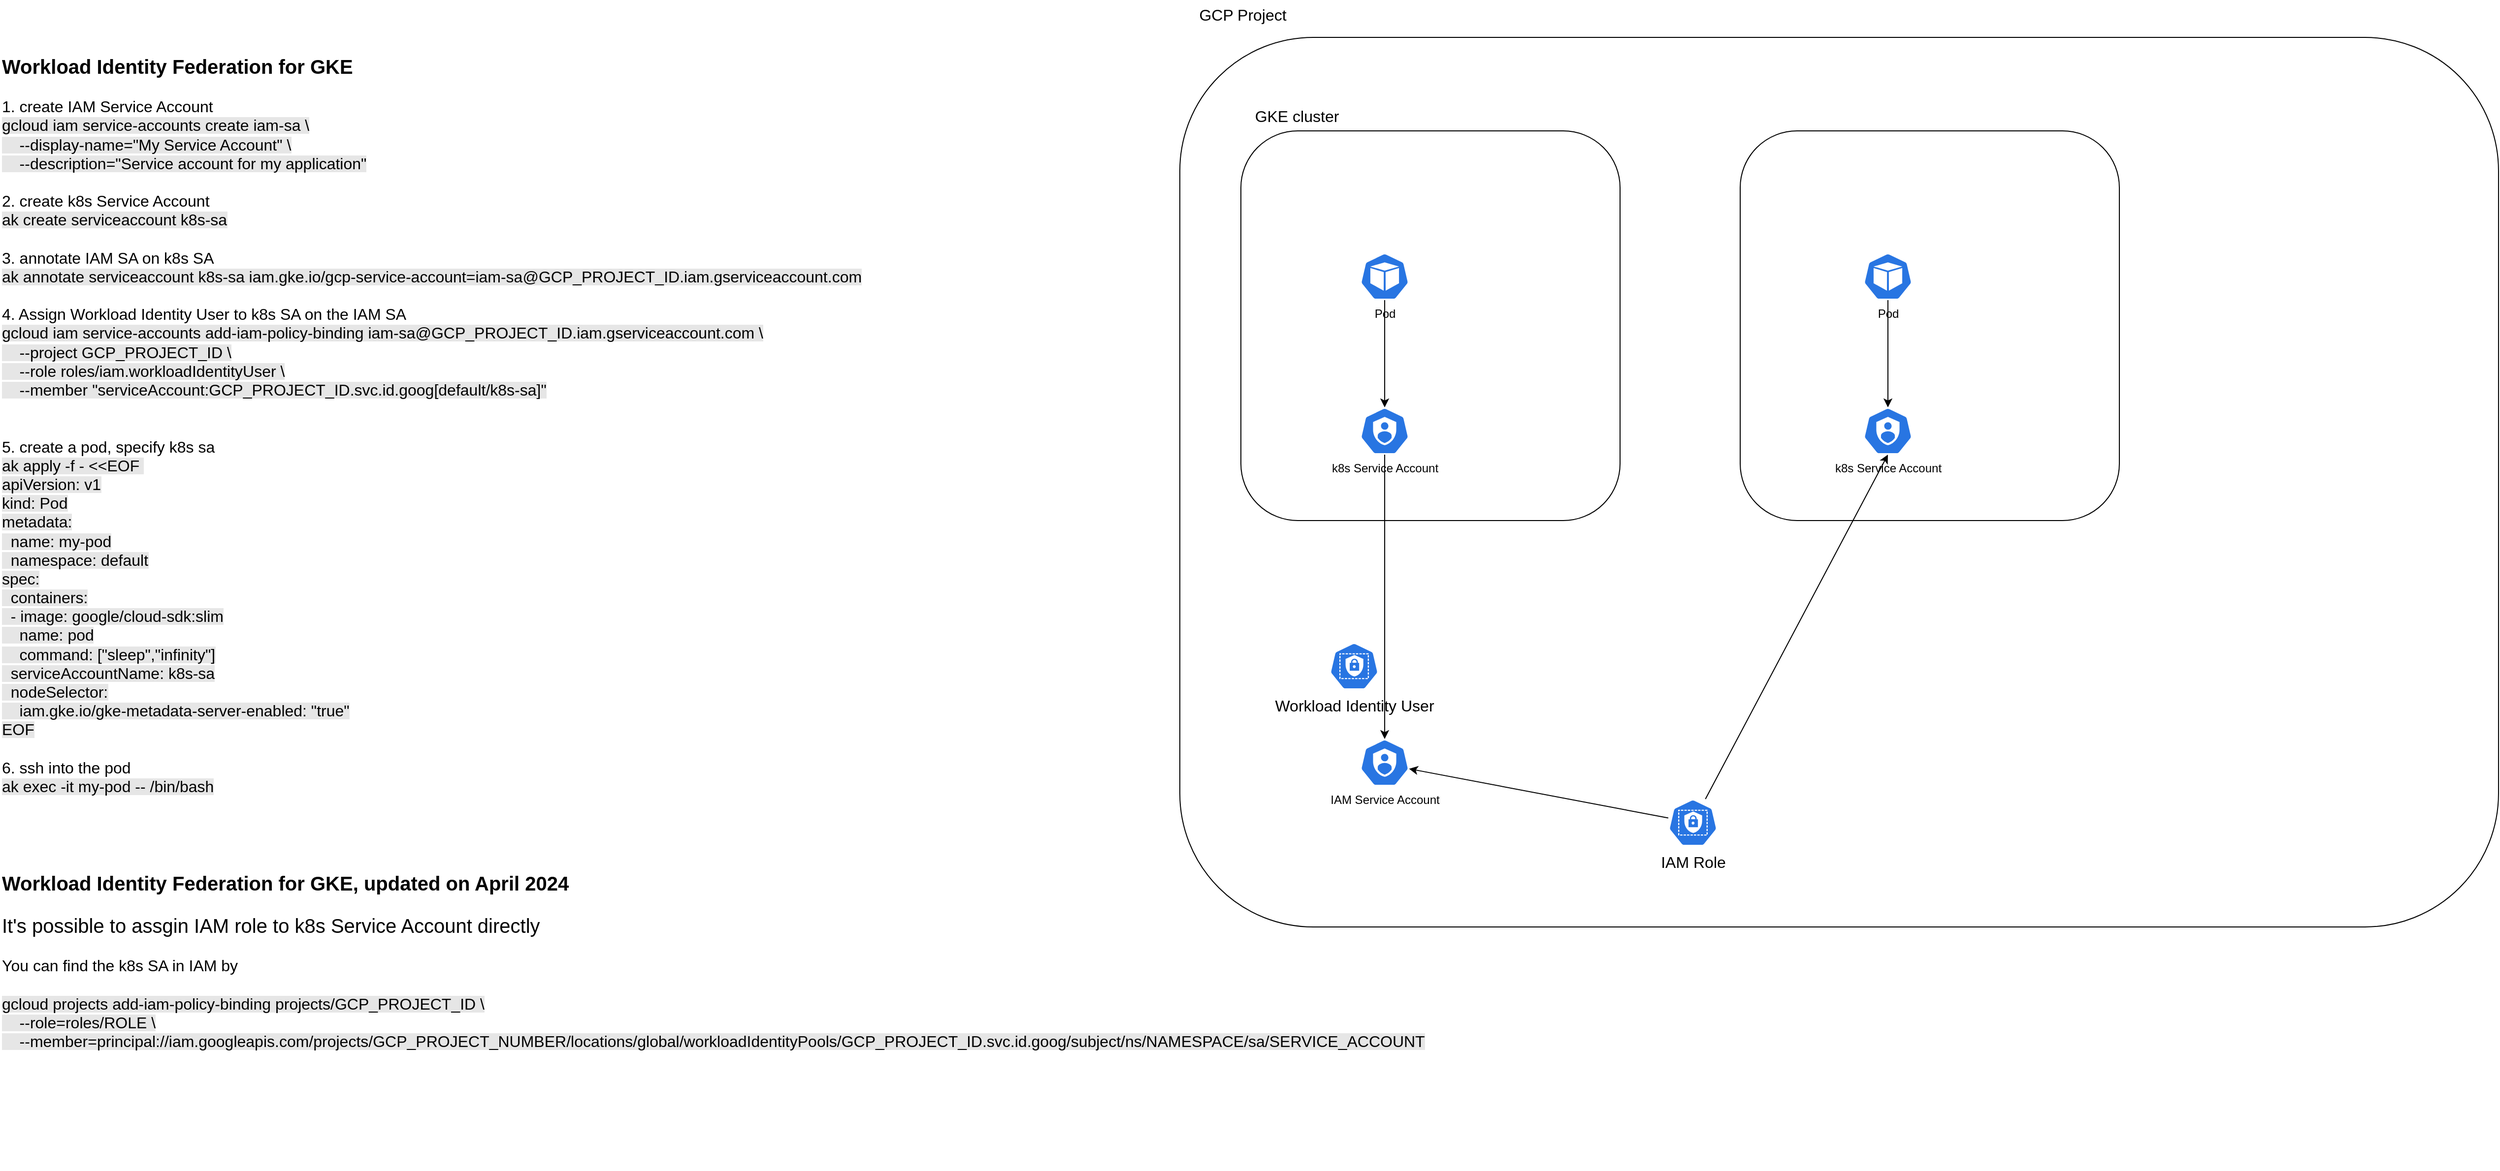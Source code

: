 <mxfile>
    <diagram name="Page-1" id="8-w-KmkihSFErgzN6IgH">
        <mxGraphModel dx="3740" dy="1665" grid="0" gridSize="10" guides="1" tooltips="1" connect="1" arrows="1" fold="1" page="0" pageScale="1" pageWidth="827" pageHeight="1169" math="1" shadow="0">
            <root>
                <mxCell id="0"/>
                <mxCell id="1" parent="0"/>
                <mxCell id="158" value="&lt;div&gt;&lt;b&gt;&lt;font style=&quot;font-size: 20px;&quot;&gt;Workload Identity Federation for GKE&lt;/font&gt;&lt;/b&gt;&lt;br&gt;&lt;/div&gt;&lt;div&gt;&lt;br&gt;&lt;/div&gt;&lt;div&gt;1. create IAM Service Account&lt;/div&gt;&lt;div&gt;&lt;span style=&quot;background-color: rgb(230, 230, 230);&quot;&gt;gcloud iam service-accounts create iam-sa \&lt;/span&gt;&lt;/div&gt;&lt;div&gt;&lt;span style=&quot;background-color: rgb(230, 230, 230);&quot;&gt;&amp;nbsp; &amp;nbsp; --display-name=&quot;My Service Account&quot; \&lt;/span&gt;&lt;/div&gt;&lt;div&gt;&lt;span style=&quot;background-color: rgb(230, 230, 230);&quot;&gt;&amp;nbsp; &amp;nbsp; --description=&quot;Service account for my application&quot;&lt;/span&gt;&lt;/div&gt;&lt;div&gt;&lt;br&gt;&lt;/div&gt;&lt;div&gt;2. create k8s Service Account&lt;/div&gt;&lt;div&gt;&lt;span style=&quot;background-color: rgb(230, 230, 230);&quot;&gt;ak create serviceaccount k8s-sa&lt;/span&gt;&lt;br&gt;&lt;/div&gt;&lt;div&gt;&lt;br&gt;&lt;/div&gt;&lt;div&gt;3. annotate IAM SA on k8s SA&lt;/div&gt;&lt;div&gt;&lt;div&gt;&lt;span style=&quot;background-color: rgb(230, 230, 230);&quot;&gt;ak annotate serviceaccount k8s-sa iam.gke.io/gcp-service-account=iam-sa@GCP_PROJECT_ID.iam.gserviceaccount.com&lt;/span&gt;&lt;/div&gt;&lt;/div&gt;&lt;div&gt;&lt;br&gt;&lt;/div&gt;&lt;div&gt;4. Assign&amp;nbsp;&lt;span style=&quot;&quot;&gt;Workload Identity User to k8s SA on the IAM SA&lt;/span&gt;&lt;/div&gt;&lt;div&gt;&lt;div&gt;&lt;span style=&quot;background-color: rgb(230, 230, 230);&quot;&gt;gcloud iam service-accounts add-iam-policy-binding iam-sa@GCP_PROJECT_ID.iam.gserviceaccount.com \&lt;/span&gt;&lt;/div&gt;&lt;div&gt;&lt;span style=&quot;background-color: rgb(230, 230, 230);&quot;&gt;&amp;nbsp; &amp;nbsp; --project GCP_PROJECT_ID \&lt;/span&gt;&lt;/div&gt;&lt;div&gt;&lt;span style=&quot;background-color: rgb(230, 230, 230);&quot;&gt;&amp;nbsp; &amp;nbsp; --role roles/iam.workloadIdentityUser \&lt;/span&gt;&lt;/div&gt;&lt;div&gt;&lt;span style=&quot;background-color: rgb(230, 230, 230);&quot;&gt;&amp;nbsp; &amp;nbsp; --member &quot;serviceAccount:GCP_PROJECT_ID.svc.id.goog[default/k8s-sa]&quot;&lt;/span&gt;&lt;/div&gt;&lt;/div&gt;&lt;div&gt;&lt;br&gt;&lt;/div&gt;&lt;div&gt;&lt;br&gt;&lt;/div&gt;&lt;div&gt;5. create a pod, specify k8s sa&lt;/div&gt;&lt;div&gt;&lt;div&gt;&lt;span style=&quot;background-color: rgb(230, 230, 230);&quot;&gt;ak apply -f - &amp;lt;&amp;lt;EOF&amp;nbsp;&lt;/span&gt;&lt;/div&gt;&lt;div&gt;&lt;span style=&quot;background-color: rgb(230, 230, 230);&quot;&gt;apiVersion: v1&lt;/span&gt;&lt;/div&gt;&lt;div&gt;&lt;span style=&quot;background-color: rgb(230, 230, 230);&quot;&gt;kind: Pod&lt;/span&gt;&lt;/div&gt;&lt;div&gt;&lt;span style=&quot;background-color: rgb(230, 230, 230);&quot;&gt;metadata:&lt;/span&gt;&lt;/div&gt;&lt;div&gt;&lt;span style=&quot;background-color: rgb(230, 230, 230);&quot;&gt;&amp;nbsp; name: my-pod&lt;/span&gt;&lt;/div&gt;&lt;div&gt;&lt;span style=&quot;background-color: rgb(230, 230, 230);&quot;&gt;&amp;nbsp; namespace: default&lt;/span&gt;&lt;/div&gt;&lt;div&gt;&lt;span style=&quot;background-color: rgb(230, 230, 230);&quot;&gt;spec:&lt;/span&gt;&lt;/div&gt;&lt;div&gt;&lt;span style=&quot;background-color: rgb(230, 230, 230);&quot;&gt;&amp;nbsp; containers:&lt;/span&gt;&lt;/div&gt;&lt;div&gt;&lt;span style=&quot;background-color: rgb(230, 230, 230);&quot;&gt;&amp;nbsp; - image: google/cloud-sdk:slim&lt;/span&gt;&lt;/div&gt;&lt;div&gt;&lt;span style=&quot;background-color: rgb(230, 230, 230);&quot;&gt;&amp;nbsp; &amp;nbsp; name:&amp;nbsp;&lt;/span&gt;&lt;span style=&quot;background-color: rgb(230, 230, 230);&quot;&gt;pod&lt;/span&gt;&lt;/div&gt;&lt;div&gt;&lt;span style=&quot;background-color: rgb(230, 230, 230);&quot;&gt;&amp;nbsp; &amp;nbsp; command: [&quot;sleep&quot;,&quot;infinity&quot;]&lt;/span&gt;&lt;/div&gt;&lt;div&gt;&lt;span style=&quot;background-color: rgb(230, 230, 230);&quot;&gt;&amp;nbsp; serviceAccountName: k8s-sa&lt;/span&gt;&lt;/div&gt;&lt;div&gt;&lt;span style=&quot;background-color: rgb(230, 230, 230);&quot;&gt;&amp;nbsp; nodeSelector:&lt;/span&gt;&lt;/div&gt;&lt;div&gt;&lt;span style=&quot;background-color: rgb(230, 230, 230);&quot;&gt;&amp;nbsp; &amp;nbsp; iam.gke.io/gke-metadata-server-enabled: &quot;true&quot;&lt;/span&gt;&lt;/div&gt;&lt;div&gt;&lt;span style=&quot;background-color: rgb(230, 230, 230);&quot;&gt;EOF&lt;/span&gt;&lt;br&gt;&lt;br&gt;&lt;span style=&quot;background-color: rgb(255, 255, 255);&quot;&gt;6. ssh into the pod&lt;/span&gt;&lt;/div&gt;&lt;/div&gt;&lt;div&gt;&lt;span style=&quot;background-color: rgb(230, 230, 230);&quot;&gt;ak exec -it my-pod -- /bin/bash&lt;br&gt;&lt;/span&gt;&lt;/div&gt;&lt;div&gt;&lt;br&gt;&lt;/div&gt;&lt;div&gt;&lt;br&gt;&lt;/div&gt;&lt;div&gt;&lt;br&gt;&lt;/div&gt;&lt;div&gt;&lt;br&gt;&lt;/div&gt;&lt;div&gt;&lt;b style=&quot;border-color: var(--border-color);&quot;&gt;&lt;font style=&quot;border-color: var(--border-color); font-size: 20px;&quot;&gt;Workload Identity Federation for GKE, updated on April 2024&lt;/font&gt;&lt;/b&gt;&lt;br&gt;&lt;/div&gt;&lt;div&gt;&lt;br&gt;&lt;/div&gt;&lt;div&gt;&lt;span style=&quot;font-size: 20px;&quot;&gt;It's possible to assgin IAM role to k8s Service Account directly&lt;/span&gt;&lt;/div&gt;&lt;div&gt;&lt;br&gt;&lt;/div&gt;&lt;div&gt;You can find the k8s SA in IAM by&lt;/div&gt;&lt;div&gt;&lt;span style=&quot;background-color: rgb(230, 230, 230);&quot;&gt;&lt;br&gt;&lt;/span&gt;&lt;/div&gt;&lt;div&gt;&lt;div&gt;&lt;span style=&quot;background-color: rgb(230, 230, 230);&quot;&gt;gcloud projects add-iam-policy-binding projects/GCP_PROJECT_ID \&lt;/span&gt;&lt;/div&gt;&lt;div&gt;&lt;span style=&quot;background-color: rgb(230, 230, 230);&quot;&gt;&amp;nbsp; &amp;nbsp; --role=roles/ROLE \&lt;/span&gt;&lt;/div&gt;&lt;div&gt;&lt;span style=&quot;background-color: rgb(230, 230, 230);&quot;&gt;&amp;nbsp; &amp;nbsp; --member=principal://iam.googleapis.com/projects/GCP_PROJECT_NUMBER/locations/global/workloadIdentityPools/GCP_PROJECT_ID.svc.id.goog/subject/ns/NAMESPACE/sa/SERVICE_ACCOUNT&lt;/span&gt;&lt;/div&gt;&lt;/div&gt;" style="text;html=1;strokeColor=none;fillColor=none;align=left;verticalAlign=top;whiteSpace=wrap;rounded=0;fontSize=16;labelBackgroundColor=default;" vertex="1" parent="1">
                    <mxGeometry x="-1133" y="136" width="1609" height="1140" as="geometry"/>
                </mxCell>
                <mxCell id="143" value="&lt;div style=&quot;&quot;&gt;&lt;br&gt;&lt;/div&gt;" style="rounded=1;whiteSpace=wrap;html=1;fillColor=none;align=left;" vertex="1" parent="1">
                    <mxGeometry x="65" y="125" width="1339" height="904" as="geometry"/>
                </mxCell>
                <mxCell id="136" value="&lt;div style=&quot;&quot;&gt;&lt;br&gt;&lt;/div&gt;" style="rounded=1;whiteSpace=wrap;html=1;fillColor=none;align=left;" vertex="1" parent="1">
                    <mxGeometry x="127" y="220" width="385" height="396" as="geometry"/>
                </mxCell>
                <mxCell id="141" style="edgeStyle=none;html=1;fontSize=16;entryX=0.5;entryY=0;entryDx=0;entryDy=0;entryPerimeter=0;" edge="1" parent="1" source="133" target="135">
                    <mxGeometry relative="1" as="geometry">
                        <mxPoint x="183" y="696" as="targetPoint"/>
                    </mxGeometry>
                </mxCell>
                <mxCell id="133" value="Pod" style="sketch=0;html=1;dashed=0;whitespace=wrap;fillColor=#2875E2;strokeColor=#ffffff;points=[[0.005,0.63,0],[0.1,0.2,0],[0.9,0.2,0],[0.5,0,0],[0.995,0.63,0],[0.72,0.99,0],[0.5,1,0],[0.28,0.99,0]];verticalLabelPosition=bottom;align=center;verticalAlign=top;shape=mxgraph.kubernetes.icon;prIcon=pod" parent="1" vertex="1">
                    <mxGeometry x="248" y="344" width="50" height="48" as="geometry"/>
                </mxCell>
                <mxCell id="144" style="edgeStyle=none;html=1;exitX=0.5;exitY=1;exitDx=0;exitDy=0;exitPerimeter=0;entryX=0.5;entryY=0;entryDx=0;entryDy=0;entryPerimeter=0;fontSize=16;" edge="1" parent="1" source="135" target="142">
                    <mxGeometry relative="1" as="geometry"/>
                </mxCell>
                <mxCell id="135" value="k8s Service Account" style="sketch=0;html=1;dashed=0;whitespace=wrap;fillColor=#2875E2;strokeColor=#ffffff;points=[[0.005,0.63,0],[0.1,0.2,0],[0.9,0.2,0],[0.5,0,0],[0.995,0.63,0],[0.72,0.99,0],[0.5,1,0],[0.28,0.99,0]];verticalLabelPosition=bottom;align=center;verticalAlign=top;shape=mxgraph.kubernetes.icon;prIcon=sa" vertex="1" parent="1">
                    <mxGeometry x="248" y="501" width="50" height="48" as="geometry"/>
                </mxCell>
                <mxCell id="137" value="&lt;font style=&quot;font-size: 16px;&quot;&gt;GKE cluster&lt;/font&gt;" style="text;html=1;strokeColor=none;fillColor=none;align=center;verticalAlign=middle;whiteSpace=wrap;rounded=0;" vertex="1" parent="1">
                    <mxGeometry x="127" y="190" width="114" height="30" as="geometry"/>
                </mxCell>
                <mxCell id="142" value="IAM Service Account" style="sketch=0;html=1;dashed=0;whitespace=wrap;fillColor=#2875E2;strokeColor=#ffffff;points=[[0.005,0.63,0],[0.1,0.2,0],[0.9,0.2,0],[0.5,0,0],[0.995,0.63,0],[0.72,0.99,0],[0.5,1,0],[0.28,0.99,0]];verticalLabelPosition=bottom;align=center;verticalAlign=top;shape=mxgraph.kubernetes.icon;prIcon=sa" vertex="1" parent="1">
                    <mxGeometry x="248" y="838" width="50" height="48" as="geometry"/>
                </mxCell>
                <mxCell id="145" value="Workload Identity User" style="sketch=0;html=1;dashed=0;whitespace=wrap;fillColor=#2875E2;strokeColor=#ffffff;points=[[0.005,0.63,0],[0.1,0.2,0],[0.9,0.2,0],[0.5,0,0],[0.995,0.63,0],[0.72,0.99,0],[0.5,1,0],[0.28,0.99,0]];verticalLabelPosition=bottom;align=center;verticalAlign=top;shape=mxgraph.kubernetes.icon;prIcon=role;fontSize=16;" vertex="1" parent="1">
                    <mxGeometry x="217" y="740" width="50" height="48" as="geometry"/>
                </mxCell>
                <mxCell id="146" value="&lt;font style=&quot;font-size: 16px;&quot;&gt;GCP Project&lt;/font&gt;" style="text;html=1;strokeColor=none;fillColor=none;align=center;verticalAlign=middle;whiteSpace=wrap;rounded=0;" vertex="1" parent="1">
                    <mxGeometry x="72" y="87" width="114" height="30" as="geometry"/>
                </mxCell>
                <mxCell id="147" value="&lt;div style=&quot;&quot;&gt;&lt;br&gt;&lt;/div&gt;" style="rounded=1;whiteSpace=wrap;html=1;fillColor=none;align=left;" vertex="1" parent="1">
                    <mxGeometry x="634" y="220" width="385" height="396" as="geometry"/>
                </mxCell>
                <mxCell id="150" style="edgeStyle=none;html=1;fontSize=16;entryX=0.5;entryY=0;entryDx=0;entryDy=0;entryPerimeter=0;" edge="1" parent="1" source="151" target="152">
                    <mxGeometry relative="1" as="geometry">
                        <mxPoint x="694" y="696" as="targetPoint"/>
                    </mxGeometry>
                </mxCell>
                <mxCell id="151" value="Pod" style="sketch=0;html=1;dashed=0;whitespace=wrap;fillColor=#2875E2;strokeColor=#ffffff;points=[[0.005,0.63,0],[0.1,0.2,0],[0.9,0.2,0],[0.5,0,0],[0.995,0.63,0],[0.72,0.99,0],[0.5,1,0],[0.28,0.99,0]];verticalLabelPosition=bottom;align=center;verticalAlign=top;shape=mxgraph.kubernetes.icon;prIcon=pod" vertex="1" parent="1">
                    <mxGeometry x="759" y="344" width="50" height="48" as="geometry"/>
                </mxCell>
                <mxCell id="152" value="k8s Service Account" style="sketch=0;html=1;dashed=0;whitespace=wrap;fillColor=#2875E2;strokeColor=#ffffff;points=[[0.005,0.63,0],[0.1,0.2,0],[0.9,0.2,0],[0.5,0,0],[0.995,0.63,0],[0.72,0.99,0],[0.5,1,0],[0.28,0.99,0]];verticalLabelPosition=bottom;align=center;verticalAlign=top;shape=mxgraph.kubernetes.icon;prIcon=sa" vertex="1" parent="1">
                    <mxGeometry x="759" y="501" width="50" height="48" as="geometry"/>
                </mxCell>
                <mxCell id="154" style="edgeStyle=none;html=1;entryX=0.995;entryY=0.63;entryDx=0;entryDy=0;entryPerimeter=0;fontSize=16;" edge="1" parent="1" source="153" target="142">
                    <mxGeometry relative="1" as="geometry"/>
                </mxCell>
                <mxCell id="155" style="edgeStyle=none;html=1;entryX=0.5;entryY=1;entryDx=0;entryDy=0;entryPerimeter=0;fontSize=16;" edge="1" parent="1" source="153" target="152">
                    <mxGeometry relative="1" as="geometry"/>
                </mxCell>
                <mxCell id="153" value="IAM Role" style="sketch=0;html=1;dashed=0;whitespace=wrap;fillColor=#2875E2;strokeColor=#ffffff;points=[[0.005,0.63,0],[0.1,0.2,0],[0.9,0.2,0],[0.5,0,0],[0.995,0.63,0],[0.72,0.99,0],[0.5,1,0],[0.28,0.99,0]];verticalLabelPosition=bottom;align=center;verticalAlign=top;shape=mxgraph.kubernetes.icon;prIcon=role;fontSize=16;" vertex="1" parent="1">
                    <mxGeometry x="561" y="899" width="50" height="48" as="geometry"/>
                </mxCell>
            </root>
        </mxGraphModel>
    </diagram>
</mxfile>